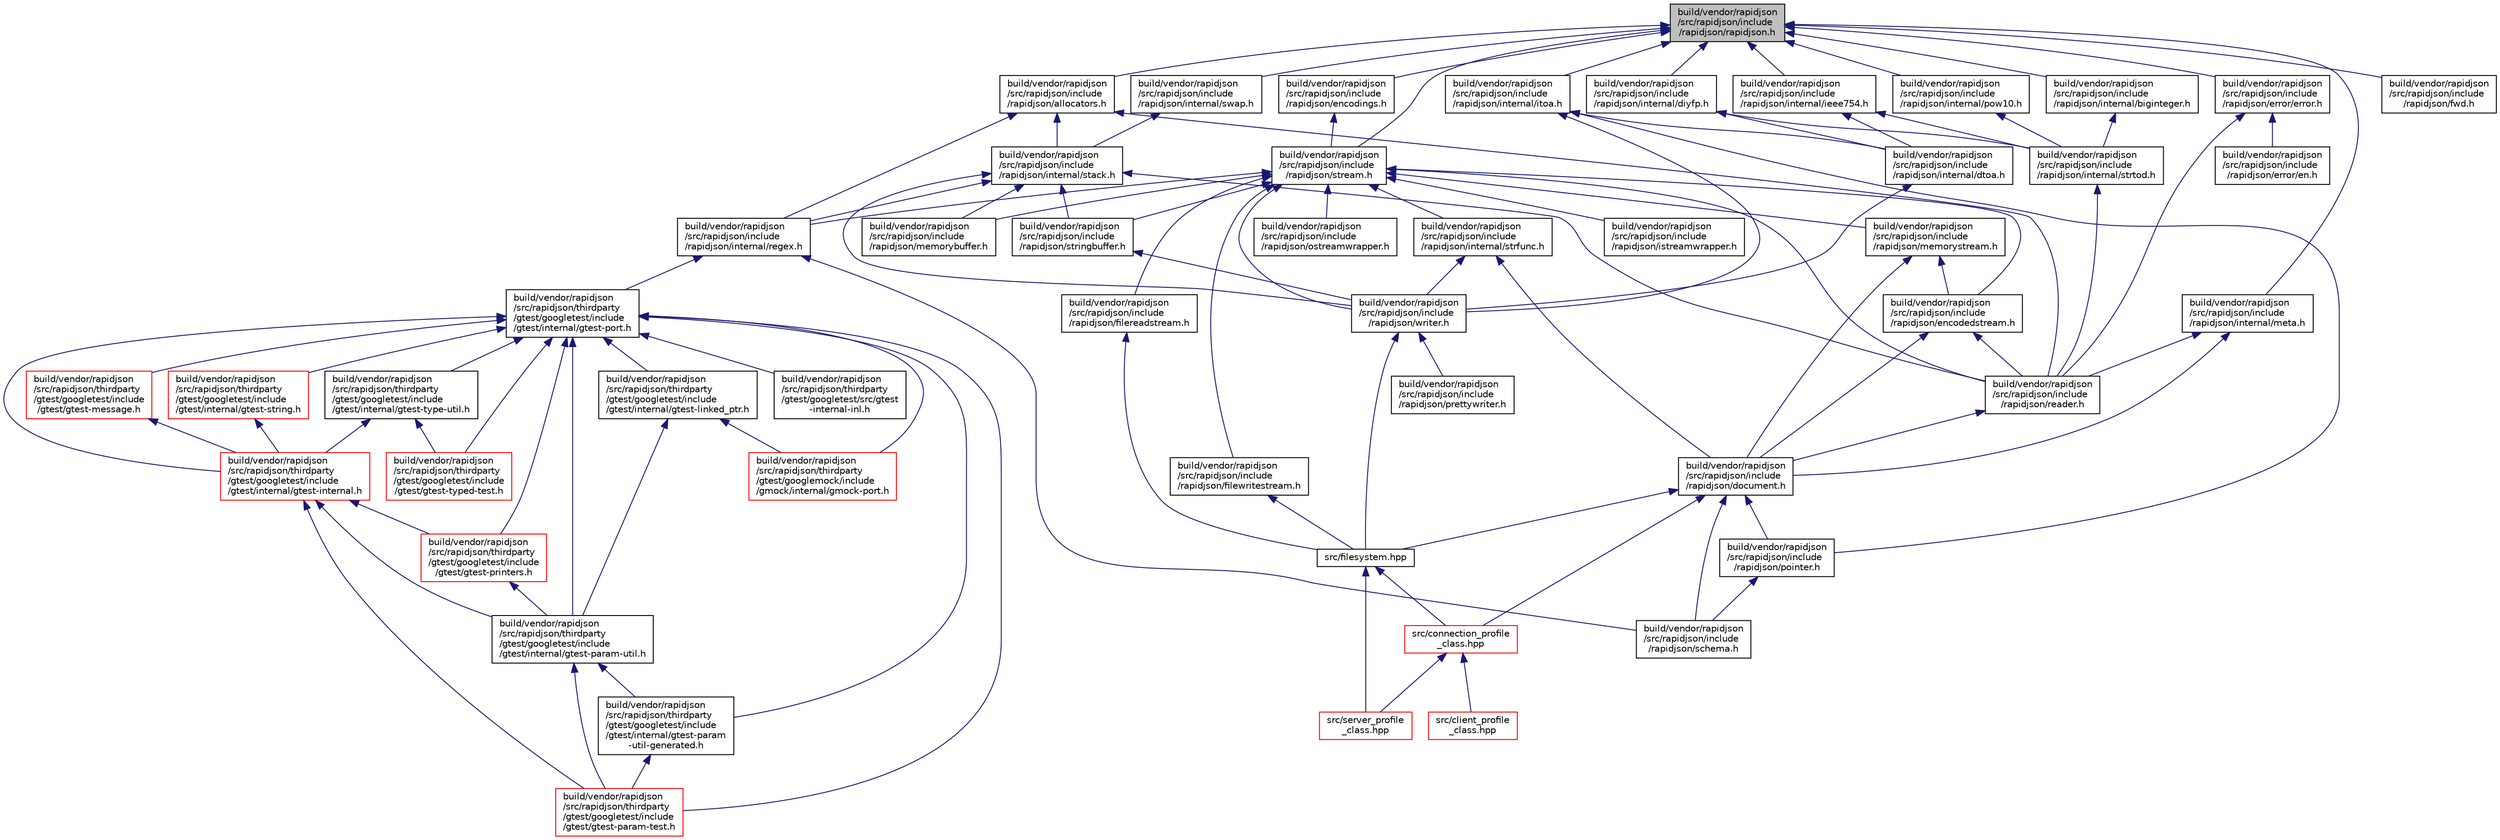 digraph "build/vendor/rapidjson/src/rapidjson/include/rapidjson/rapidjson.h"
{
  edge [fontname="Helvetica",fontsize="10",labelfontname="Helvetica",labelfontsize="10"];
  node [fontname="Helvetica",fontsize="10",shape=record];
  Node4 [label="build/vendor/rapidjson\l/src/rapidjson/include\l/rapidjson/rapidjson.h",height=0.2,width=0.4,color="black", fillcolor="grey75", style="filled", fontcolor="black"];
  Node4 -> Node5 [dir="back",color="midnightblue",fontsize="10",style="solid",fontname="Helvetica"];
  Node5 [label="build/vendor/rapidjson\l/src/rapidjson/include\l/rapidjson/allocators.h",height=0.2,width=0.4,color="black", fillcolor="white", style="filled",URL="$allocators_8h_source.html"];
  Node5 -> Node6 [dir="back",color="midnightblue",fontsize="10",style="solid",fontname="Helvetica"];
  Node6 [label="build/vendor/rapidjson\l/src/rapidjson/include\l/rapidjson/reader.h",height=0.2,width=0.4,color="black", fillcolor="white", style="filled",URL="$reader_8h.html"];
  Node6 -> Node7 [dir="back",color="midnightblue",fontsize="10",style="solid",fontname="Helvetica"];
  Node7 [label="build/vendor/rapidjson\l/src/rapidjson/include\l/rapidjson/document.h",height=0.2,width=0.4,color="black", fillcolor="white", style="filled",URL="$document_8h.html"];
  Node7 -> Node8 [dir="back",color="midnightblue",fontsize="10",style="solid",fontname="Helvetica"];
  Node8 [label="build/vendor/rapidjson\l/src/rapidjson/include\l/rapidjson/pointer.h",height=0.2,width=0.4,color="black", fillcolor="white", style="filled",URL="$pointer_8h_source.html"];
  Node8 -> Node9 [dir="back",color="midnightblue",fontsize="10",style="solid",fontname="Helvetica"];
  Node9 [label="build/vendor/rapidjson\l/src/rapidjson/include\l/rapidjson/schema.h",height=0.2,width=0.4,color="black", fillcolor="white", style="filled",URL="$schema_8h_source.html"];
  Node7 -> Node9 [dir="back",color="midnightblue",fontsize="10",style="solid",fontname="Helvetica"];
  Node7 -> Node10 [dir="back",color="midnightblue",fontsize="10",style="solid",fontname="Helvetica"];
  Node10 [label="src/filesystem.hpp",height=0.2,width=0.4,color="black", fillcolor="white", style="filled",URL="$filesystem_8hpp_source.html"];
  Node10 -> Node11 [dir="back",color="midnightblue",fontsize="10",style="solid",fontname="Helvetica"];
  Node11 [label="src/connection_profile\l_class.hpp",height=0.2,width=0.4,color="red", fillcolor="white", style="filled",URL="$connection__profile__class_8hpp_source.html"];
  Node11 -> Node12 [dir="back",color="midnightblue",fontsize="10",style="solid",fontname="Helvetica"];
  Node12 [label="src/client_profile\l_class.hpp",height=0.2,width=0.4,color="red", fillcolor="white", style="filled",URL="$client__profile__class_8hpp_source.html"];
  Node11 -> Node15 [dir="back",color="midnightblue",fontsize="10",style="solid",fontname="Helvetica"];
  Node15 [label="src/server_profile\l_class.hpp",height=0.2,width=0.4,color="red", fillcolor="white", style="filled",URL="$server__profile__class_8hpp_source.html"];
  Node10 -> Node15 [dir="back",color="midnightblue",fontsize="10",style="solid",fontname="Helvetica"];
  Node7 -> Node11 [dir="back",color="midnightblue",fontsize="10",style="solid",fontname="Helvetica"];
  Node5 -> Node17 [dir="back",color="midnightblue",fontsize="10",style="solid",fontname="Helvetica"];
  Node17 [label="build/vendor/rapidjson\l/src/rapidjson/include\l/rapidjson/internal/stack.h",height=0.2,width=0.4,color="black", fillcolor="white", style="filled",URL="$stack_8h_source.html"];
  Node17 -> Node6 [dir="back",color="midnightblue",fontsize="10",style="solid",fontname="Helvetica"];
  Node17 -> Node18 [dir="back",color="midnightblue",fontsize="10",style="solid",fontname="Helvetica"];
  Node18 [label="build/vendor/rapidjson\l/src/rapidjson/include\l/rapidjson/internal/regex.h",height=0.2,width=0.4,color="black", fillcolor="white", style="filled",URL="$regex_8h_source.html"];
  Node18 -> Node9 [dir="back",color="midnightblue",fontsize="10",style="solid",fontname="Helvetica"];
  Node18 -> Node19 [dir="back",color="midnightblue",fontsize="10",style="solid",fontname="Helvetica"];
  Node19 [label="build/vendor/rapidjson\l/src/rapidjson/thirdparty\l/gtest/googletest/include\l/gtest/internal/gtest-port.h",height=0.2,width=0.4,color="black", fillcolor="white", style="filled",URL="$gtest-port_8h_source.html"];
  Node19 -> Node20 [dir="back",color="midnightblue",fontsize="10",style="solid",fontname="Helvetica"];
  Node20 [label="build/vendor/rapidjson\l/src/rapidjson/thirdparty\l/gtest/googlemock/include\l/gmock/internal/gmock-port.h",height=0.2,width=0.4,color="red", fillcolor="white", style="filled",URL="$gmock-port_8h_source.html"];
  Node19 -> Node35 [dir="back",color="midnightblue",fontsize="10",style="solid",fontname="Helvetica"];
  Node35 [label="build/vendor/rapidjson\l/src/rapidjson/thirdparty\l/gtest/googletest/include\l/gtest/gtest-message.h",height=0.2,width=0.4,color="red", fillcolor="white", style="filled",URL="$gtest-message_8h_source.html"];
  Node35 -> Node42 [dir="back",color="midnightblue",fontsize="10",style="solid",fontname="Helvetica"];
  Node42 [label="build/vendor/rapidjson\l/src/rapidjson/thirdparty\l/gtest/googletest/include\l/gtest/internal/gtest-internal.h",height=0.2,width=0.4,color="red", fillcolor="white", style="filled",URL="$gtest-internal_8h_source.html"];
  Node42 -> Node43 [dir="back",color="midnightblue",fontsize="10",style="solid",fontname="Helvetica"];
  Node43 [label="build/vendor/rapidjson\l/src/rapidjson/thirdparty\l/gtest/googletest/include\l/gtest/gtest-param-test.h",height=0.2,width=0.4,color="red", fillcolor="white", style="filled",URL="$gtest-param-test_8h_source.html"];
  Node42 -> Node44 [dir="back",color="midnightblue",fontsize="10",style="solid",fontname="Helvetica"];
  Node44 [label="build/vendor/rapidjson\l/src/rapidjson/thirdparty\l/gtest/googletest/include\l/gtest/gtest-printers.h",height=0.2,width=0.4,color="red", fillcolor="white", style="filled",URL="$gtest-printers_8h_source.html"];
  Node44 -> Node45 [dir="back",color="midnightblue",fontsize="10",style="solid",fontname="Helvetica"];
  Node45 [label="build/vendor/rapidjson\l/src/rapidjson/thirdparty\l/gtest/googletest/include\l/gtest/internal/gtest-param-util.h",height=0.2,width=0.4,color="black", fillcolor="white", style="filled",URL="$gtest-param-util_8h_source.html"];
  Node45 -> Node43 [dir="back",color="midnightblue",fontsize="10",style="solid",fontname="Helvetica"];
  Node45 -> Node46 [dir="back",color="midnightblue",fontsize="10",style="solid",fontname="Helvetica"];
  Node46 [label="build/vendor/rapidjson\l/src/rapidjson/thirdparty\l/gtest/googletest/include\l/gtest/internal/gtest-param\l-util-generated.h",height=0.2,width=0.4,color="black", fillcolor="white", style="filled",URL="$gtest-param-util-generated_8h_source.html"];
  Node46 -> Node43 [dir="back",color="midnightblue",fontsize="10",style="solid",fontname="Helvetica"];
  Node42 -> Node45 [dir="back",color="midnightblue",fontsize="10",style="solid",fontname="Helvetica"];
  Node19 -> Node43 [dir="back",color="midnightblue",fontsize="10",style="solid",fontname="Helvetica"];
  Node19 -> Node44 [dir="back",color="midnightblue",fontsize="10",style="solid",fontname="Helvetica"];
  Node19 -> Node50 [dir="back",color="midnightblue",fontsize="10",style="solid",fontname="Helvetica"];
  Node50 [label="build/vendor/rapidjson\l/src/rapidjson/thirdparty\l/gtest/googletest/include\l/gtest/gtest-typed-test.h",height=0.2,width=0.4,color="red", fillcolor="white", style="filled",URL="$gtest-typed-test_8h_source.html"];
  Node19 -> Node42 [dir="back",color="midnightblue",fontsize="10",style="solid",fontname="Helvetica"];
  Node19 -> Node51 [dir="back",color="midnightblue",fontsize="10",style="solid",fontname="Helvetica"];
  Node51 [label="build/vendor/rapidjson\l/src/rapidjson/thirdparty\l/gtest/googletest/include\l/gtest/internal/gtest-linked_ptr.h",height=0.2,width=0.4,color="black", fillcolor="white", style="filled",URL="$gtest-linked__ptr_8h_source.html"];
  Node51 -> Node20 [dir="back",color="midnightblue",fontsize="10",style="solid",fontname="Helvetica"];
  Node51 -> Node45 [dir="back",color="midnightblue",fontsize="10",style="solid",fontname="Helvetica"];
  Node19 -> Node46 [dir="back",color="midnightblue",fontsize="10",style="solid",fontname="Helvetica"];
  Node19 -> Node45 [dir="back",color="midnightblue",fontsize="10",style="solid",fontname="Helvetica"];
  Node19 -> Node52 [dir="back",color="midnightblue",fontsize="10",style="solid",fontname="Helvetica"];
  Node52 [label="build/vendor/rapidjson\l/src/rapidjson/thirdparty\l/gtest/googletest/include\l/gtest/internal/gtest-string.h",height=0.2,width=0.4,color="red", fillcolor="white", style="filled",URL="$gtest-string_8h_source.html"];
  Node52 -> Node42 [dir="back",color="midnightblue",fontsize="10",style="solid",fontname="Helvetica"];
  Node19 -> Node54 [dir="back",color="midnightblue",fontsize="10",style="solid",fontname="Helvetica"];
  Node54 [label="build/vendor/rapidjson\l/src/rapidjson/thirdparty\l/gtest/googletest/include\l/gtest/internal/gtest-type-util.h",height=0.2,width=0.4,color="black", fillcolor="white", style="filled",URL="$gtest-type-util_8h_source.html"];
  Node54 -> Node50 [dir="back",color="midnightblue",fontsize="10",style="solid",fontname="Helvetica"];
  Node54 -> Node42 [dir="back",color="midnightblue",fontsize="10",style="solid",fontname="Helvetica"];
  Node19 -> Node39 [dir="back",color="midnightblue",fontsize="10",style="solid",fontname="Helvetica"];
  Node39 [label="build/vendor/rapidjson\l/src/rapidjson/thirdparty\l/gtest/googletest/src/gtest\l-internal-inl.h",height=0.2,width=0.4,color="black", fillcolor="white", style="filled",URL="$gtest-internal-inl_8h_source.html"];
  Node17 -> Node55 [dir="back",color="midnightblue",fontsize="10",style="solid",fontname="Helvetica"];
  Node55 [label="build/vendor/rapidjson\l/src/rapidjson/include\l/rapidjson/memorybuffer.h",height=0.2,width=0.4,color="black", fillcolor="white", style="filled",URL="$memorybuffer_8h_source.html"];
  Node17 -> Node56 [dir="back",color="midnightblue",fontsize="10",style="solid",fontname="Helvetica"];
  Node56 [label="build/vendor/rapidjson\l/src/rapidjson/include\l/rapidjson/writer.h",height=0.2,width=0.4,color="black", fillcolor="white", style="filled",URL="$writer_8h_source.html"];
  Node56 -> Node57 [dir="back",color="midnightblue",fontsize="10",style="solid",fontname="Helvetica"];
  Node57 [label="build/vendor/rapidjson\l/src/rapidjson/include\l/rapidjson/prettywriter.h",height=0.2,width=0.4,color="black", fillcolor="white", style="filled",URL="$prettywriter_8h_source.html"];
  Node56 -> Node10 [dir="back",color="midnightblue",fontsize="10",style="solid",fontname="Helvetica"];
  Node17 -> Node58 [dir="back",color="midnightblue",fontsize="10",style="solid",fontname="Helvetica"];
  Node58 [label="build/vendor/rapidjson\l/src/rapidjson/include\l/rapidjson/stringbuffer.h",height=0.2,width=0.4,color="black", fillcolor="white", style="filled",URL="$stringbuffer_8h_source.html"];
  Node58 -> Node56 [dir="back",color="midnightblue",fontsize="10",style="solid",fontname="Helvetica"];
  Node5 -> Node18 [dir="back",color="midnightblue",fontsize="10",style="solid",fontname="Helvetica"];
  Node4 -> Node59 [dir="back",color="midnightblue",fontsize="10",style="solid",fontname="Helvetica"];
  Node59 [label="build/vendor/rapidjson\l/src/rapidjson/include\l/rapidjson/stream.h",height=0.2,width=0.4,color="black", fillcolor="white", style="filled",URL="$stream_8h_source.html"];
  Node59 -> Node6 [dir="back",color="midnightblue",fontsize="10",style="solid",fontname="Helvetica"];
  Node59 -> Node60 [dir="back",color="midnightblue",fontsize="10",style="solid",fontname="Helvetica"];
  Node60 [label="build/vendor/rapidjson\l/src/rapidjson/include\l/rapidjson/encodedstream.h",height=0.2,width=0.4,color="black", fillcolor="white", style="filled",URL="$encodedstream_8h_source.html"];
  Node60 -> Node6 [dir="back",color="midnightblue",fontsize="10",style="solid",fontname="Helvetica"];
  Node60 -> Node7 [dir="back",color="midnightblue",fontsize="10",style="solid",fontname="Helvetica"];
  Node59 -> Node61 [dir="back",color="midnightblue",fontsize="10",style="solid",fontname="Helvetica"];
  Node61 [label="build/vendor/rapidjson\l/src/rapidjson/include\l/rapidjson/memorystream.h",height=0.2,width=0.4,color="black", fillcolor="white", style="filled",URL="$memorystream_8h_source.html"];
  Node61 -> Node60 [dir="back",color="midnightblue",fontsize="10",style="solid",fontname="Helvetica"];
  Node61 -> Node7 [dir="back",color="midnightblue",fontsize="10",style="solid",fontname="Helvetica"];
  Node59 -> Node62 [dir="back",color="midnightblue",fontsize="10",style="solid",fontname="Helvetica"];
  Node62 [label="build/vendor/rapidjson\l/src/rapidjson/include\l/rapidjson/internal/strfunc.h",height=0.2,width=0.4,color="black", fillcolor="white", style="filled",URL="$strfunc_8h_source.html"];
  Node62 -> Node7 [dir="back",color="midnightblue",fontsize="10",style="solid",fontname="Helvetica"];
  Node62 -> Node56 [dir="back",color="midnightblue",fontsize="10",style="solid",fontname="Helvetica"];
  Node59 -> Node63 [dir="back",color="midnightblue",fontsize="10",style="solid",fontname="Helvetica"];
  Node63 [label="build/vendor/rapidjson\l/src/rapidjson/include\l/rapidjson/filereadstream.h",height=0.2,width=0.4,color="black", fillcolor="white", style="filled",URL="$filereadstream_8h_source.html"];
  Node63 -> Node10 [dir="back",color="midnightblue",fontsize="10",style="solid",fontname="Helvetica"];
  Node59 -> Node64 [dir="back",color="midnightblue",fontsize="10",style="solid",fontname="Helvetica"];
  Node64 [label="build/vendor/rapidjson\l/src/rapidjson/include\l/rapidjson/filewritestream.h",height=0.2,width=0.4,color="black", fillcolor="white", style="filled",URL="$filewritestream_8h_source.html"];
  Node64 -> Node10 [dir="back",color="midnightblue",fontsize="10",style="solid",fontname="Helvetica"];
  Node59 -> Node18 [dir="back",color="midnightblue",fontsize="10",style="solid",fontname="Helvetica"];
  Node59 -> Node65 [dir="back",color="midnightblue",fontsize="10",style="solid",fontname="Helvetica"];
  Node65 [label="build/vendor/rapidjson\l/src/rapidjson/include\l/rapidjson/istreamwrapper.h",height=0.2,width=0.4,color="black", fillcolor="white", style="filled",URL="$istreamwrapper_8h_source.html"];
  Node59 -> Node55 [dir="back",color="midnightblue",fontsize="10",style="solid",fontname="Helvetica"];
  Node59 -> Node66 [dir="back",color="midnightblue",fontsize="10",style="solid",fontname="Helvetica"];
  Node66 [label="build/vendor/rapidjson\l/src/rapidjson/include\l/rapidjson/ostreamwrapper.h",height=0.2,width=0.4,color="black", fillcolor="white", style="filled",URL="$ostreamwrapper_8h_source.html"];
  Node59 -> Node56 [dir="back",color="midnightblue",fontsize="10",style="solid",fontname="Helvetica"];
  Node59 -> Node58 [dir="back",color="midnightblue",fontsize="10",style="solid",fontname="Helvetica"];
  Node4 -> Node67 [dir="back",color="midnightblue",fontsize="10",style="solid",fontname="Helvetica"];
  Node67 [label="build/vendor/rapidjson\l/src/rapidjson/include\l/rapidjson/encodings.h",height=0.2,width=0.4,color="black", fillcolor="white", style="filled",URL="$encodings_8h_source.html"];
  Node67 -> Node59 [dir="back",color="midnightblue",fontsize="10",style="solid",fontname="Helvetica"];
  Node4 -> Node68 [dir="back",color="midnightblue",fontsize="10",style="solid",fontname="Helvetica"];
  Node68 [label="build/vendor/rapidjson\l/src/rapidjson/include\l/rapidjson/internal/meta.h",height=0.2,width=0.4,color="black", fillcolor="white", style="filled",URL="$meta_8h_source.html"];
  Node68 -> Node6 [dir="back",color="midnightblue",fontsize="10",style="solid",fontname="Helvetica"];
  Node68 -> Node7 [dir="back",color="midnightblue",fontsize="10",style="solid",fontname="Helvetica"];
  Node4 -> Node69 [dir="back",color="midnightblue",fontsize="10",style="solid",fontname="Helvetica"];
  Node69 [label="build/vendor/rapidjson\l/src/rapidjson/include\l/rapidjson/internal/swap.h",height=0.2,width=0.4,color="black", fillcolor="white", style="filled",URL="$swap_8h_source.html"];
  Node69 -> Node17 [dir="back",color="midnightblue",fontsize="10",style="solid",fontname="Helvetica"];
  Node4 -> Node70 [dir="back",color="midnightblue",fontsize="10",style="solid",fontname="Helvetica"];
  Node70 [label="build/vendor/rapidjson\l/src/rapidjson/include\l/rapidjson/internal/ieee754.h",height=0.2,width=0.4,color="black", fillcolor="white", style="filled",URL="$ieee754_8h_source.html"];
  Node70 -> Node71 [dir="back",color="midnightblue",fontsize="10",style="solid",fontname="Helvetica"];
  Node71 [label="build/vendor/rapidjson\l/src/rapidjson/include\l/rapidjson/internal/strtod.h",height=0.2,width=0.4,color="black", fillcolor="white", style="filled",URL="$strtod_8h_source.html"];
  Node71 -> Node6 [dir="back",color="midnightblue",fontsize="10",style="solid",fontname="Helvetica"];
  Node70 -> Node72 [dir="back",color="midnightblue",fontsize="10",style="solid",fontname="Helvetica"];
  Node72 [label="build/vendor/rapidjson\l/src/rapidjson/include\l/rapidjson/internal/dtoa.h",height=0.2,width=0.4,color="black", fillcolor="white", style="filled",URL="$dtoa_8h_source.html"];
  Node72 -> Node56 [dir="back",color="midnightblue",fontsize="10",style="solid",fontname="Helvetica"];
  Node4 -> Node73 [dir="back",color="midnightblue",fontsize="10",style="solid",fontname="Helvetica"];
  Node73 [label="build/vendor/rapidjson\l/src/rapidjson/include\l/rapidjson/internal/biginteger.h",height=0.2,width=0.4,color="black", fillcolor="white", style="filled",URL="$biginteger_8h_source.html"];
  Node73 -> Node71 [dir="back",color="midnightblue",fontsize="10",style="solid",fontname="Helvetica"];
  Node4 -> Node74 [dir="back",color="midnightblue",fontsize="10",style="solid",fontname="Helvetica"];
  Node74 [label="build/vendor/rapidjson\l/src/rapidjson/include\l/rapidjson/internal/diyfp.h",height=0.2,width=0.4,color="black", fillcolor="white", style="filled",URL="$diyfp_8h_source.html"];
  Node74 -> Node71 [dir="back",color="midnightblue",fontsize="10",style="solid",fontname="Helvetica"];
  Node74 -> Node72 [dir="back",color="midnightblue",fontsize="10",style="solid",fontname="Helvetica"];
  Node4 -> Node75 [dir="back",color="midnightblue",fontsize="10",style="solid",fontname="Helvetica"];
  Node75 [label="build/vendor/rapidjson\l/src/rapidjson/include\l/rapidjson/internal/pow10.h",height=0.2,width=0.4,color="black", fillcolor="white", style="filled",URL="$pow10_8h_source.html"];
  Node75 -> Node71 [dir="back",color="midnightblue",fontsize="10",style="solid",fontname="Helvetica"];
  Node4 -> Node76 [dir="back",color="midnightblue",fontsize="10",style="solid",fontname="Helvetica"];
  Node76 [label="build/vendor/rapidjson\l/src/rapidjson/include\l/rapidjson/error/error.h",height=0.2,width=0.4,color="black", fillcolor="white", style="filled",URL="$error_8h.html"];
  Node76 -> Node6 [dir="back",color="midnightblue",fontsize="10",style="solid",fontname="Helvetica"];
  Node76 -> Node77 [dir="back",color="midnightblue",fontsize="10",style="solid",fontname="Helvetica"];
  Node77 [label="build/vendor/rapidjson\l/src/rapidjson/include\l/rapidjson/error/en.h",height=0.2,width=0.4,color="black", fillcolor="white", style="filled",URL="$en_8h_source.html"];
  Node4 -> Node78 [dir="back",color="midnightblue",fontsize="10",style="solid",fontname="Helvetica"];
  Node78 [label="build/vendor/rapidjson\l/src/rapidjson/include\l/rapidjson/fwd.h",height=0.2,width=0.4,color="black", fillcolor="white", style="filled",URL="$fwd_8h_source.html"];
  Node4 -> Node79 [dir="back",color="midnightblue",fontsize="10",style="solid",fontname="Helvetica"];
  Node79 [label="build/vendor/rapidjson\l/src/rapidjson/include\l/rapidjson/internal/itoa.h",height=0.2,width=0.4,color="black", fillcolor="white", style="filled",URL="$itoa_8h_source.html"];
  Node79 -> Node72 [dir="back",color="midnightblue",fontsize="10",style="solid",fontname="Helvetica"];
  Node79 -> Node8 [dir="back",color="midnightblue",fontsize="10",style="solid",fontname="Helvetica"];
  Node79 -> Node56 [dir="back",color="midnightblue",fontsize="10",style="solid",fontname="Helvetica"];
}
